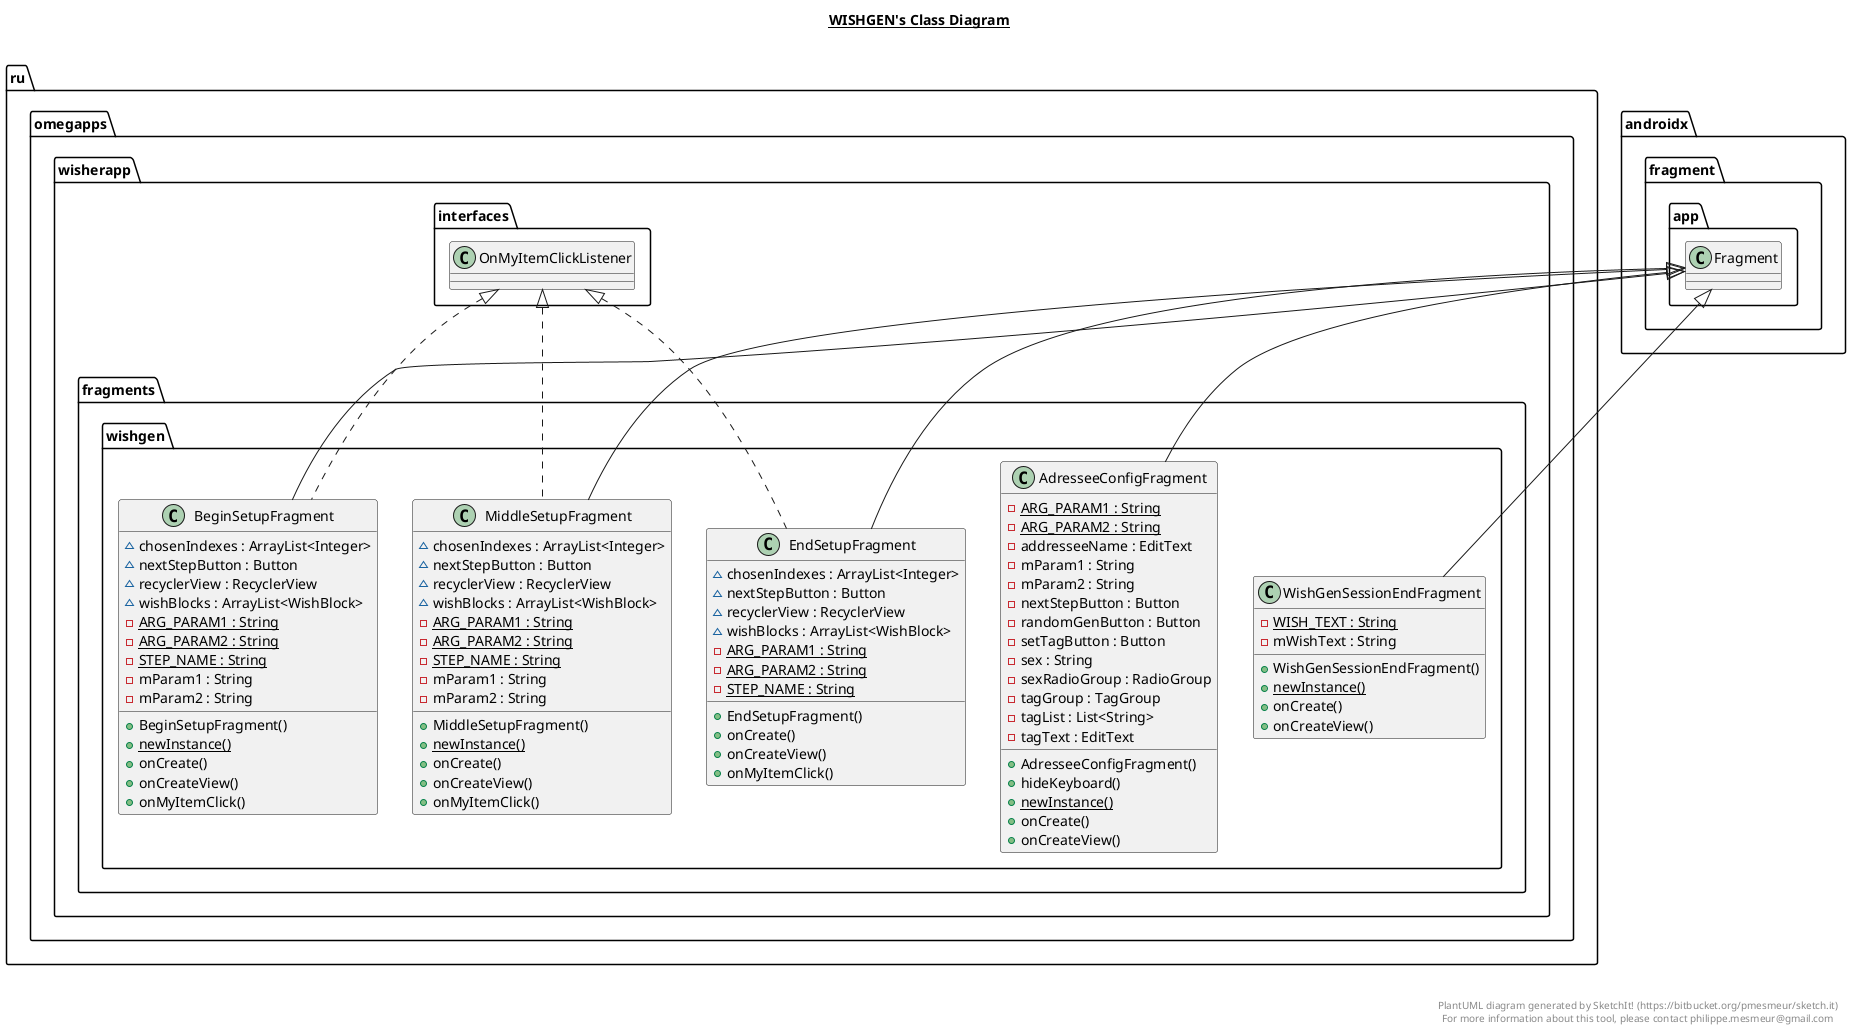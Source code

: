 @startuml

title __WISHGEN's Class Diagram__\n

  namespace ru.omegapps.wisherapp {
    namespace fragments {
      namespace wishgen {
        class ru.omegapps.wisherapp.fragments.wishgen.AdresseeConfigFragment {
            {static} - ARG_PARAM1 : String
            {static} - ARG_PARAM2 : String
            - addresseeName : EditText
            - mParam1 : String
            - mParam2 : String
            - nextStepButton : Button
            - randomGenButton : Button
            - setTagButton : Button
            - sex : String
            - sexRadioGroup : RadioGroup
            - tagGroup : TagGroup
            - tagList : List<String>
            - tagText : EditText
            + AdresseeConfigFragment()
            + hideKeyboard()
            {static} + newInstance()
            + onCreate()
            + onCreateView()
        }
      }
    }
  }
  

  namespace ru.omegapps.wisherapp {
    namespace fragments {
      namespace wishgen {
        class ru.omegapps.wisherapp.fragments.wishgen.BeginSetupFragment {
            ~ chosenIndexes : ArrayList<Integer>
            ~ nextStepButton : Button
            ~ recyclerView : RecyclerView
            ~ wishBlocks : ArrayList<WishBlock>
            {static} - ARG_PARAM1 : String
            {static} - ARG_PARAM2 : String
            {static} - STEP_NAME : String
            - mParam1 : String
            - mParam2 : String
            + BeginSetupFragment()
            {static} + newInstance()
            + onCreate()
            + onCreateView()
            + onMyItemClick()
        }
      }
    }
  }
  

  namespace ru.omegapps.wisherapp {
    namespace fragments {
      namespace wishgen {
        class ru.omegapps.wisherapp.fragments.wishgen.EndSetupFragment {
            ~ chosenIndexes : ArrayList<Integer>
            ~ nextStepButton : Button
            ~ recyclerView : RecyclerView
            ~ wishBlocks : ArrayList<WishBlock>
            {static} - ARG_PARAM1 : String
            {static} - ARG_PARAM2 : String
            {static} - STEP_NAME : String
            + EndSetupFragment()
            + onCreate()
            + onCreateView()
            + onMyItemClick()
        }
      }
    }
  }
  

  namespace ru.omegapps.wisherapp {
    namespace fragments {
      namespace wishgen {
        class ru.omegapps.wisherapp.fragments.wishgen.MiddleSetupFragment {
            ~ chosenIndexes : ArrayList<Integer>
            ~ nextStepButton : Button
            ~ recyclerView : RecyclerView
            ~ wishBlocks : ArrayList<WishBlock>
            {static} - ARG_PARAM1 : String
            {static} - ARG_PARAM2 : String
            {static} - STEP_NAME : String
            - mParam1 : String
            - mParam2 : String
            + MiddleSetupFragment()
            {static} + newInstance()
            + onCreate()
            + onCreateView()
            + onMyItemClick()
        }
      }
    }
  }
  

  namespace ru.omegapps.wisherapp {
    namespace fragments {
      namespace wishgen {
        class ru.omegapps.wisherapp.fragments.wishgen.WishGenSessionEndFragment {
            {static} - WISH_TEXT : String
            - mWishText : String
            + WishGenSessionEndFragment()
            {static} + newInstance()
            + onCreate()
            + onCreateView()
        }
      }
    }
  }
  

  ru.omegapps.wisherapp.fragments.wishgen.AdresseeConfigFragment -up-|> androidx.fragment.app.Fragment
  ru.omegapps.wisherapp.fragments.wishgen.BeginSetupFragment .up.|> ru.omegapps.wisherapp.interfaces.OnMyItemClickListener
  ru.omegapps.wisherapp.fragments.wishgen.BeginSetupFragment -up-|> androidx.fragment.app.Fragment
  ru.omegapps.wisherapp.fragments.wishgen.EndSetupFragment .up.|> ru.omegapps.wisherapp.interfaces.OnMyItemClickListener
  ru.omegapps.wisherapp.fragments.wishgen.EndSetupFragment -up-|> androidx.fragment.app.Fragment
  ru.omegapps.wisherapp.fragments.wishgen.MiddleSetupFragment .up.|> ru.omegapps.wisherapp.interfaces.OnMyItemClickListener
  ru.omegapps.wisherapp.fragments.wishgen.MiddleSetupFragment -up-|> androidx.fragment.app.Fragment
  ru.omegapps.wisherapp.fragments.wishgen.WishGenSessionEndFragment -up-|> androidx.fragment.app.Fragment


right footer


PlantUML diagram generated by SketchIt! (https://bitbucket.org/pmesmeur/sketch.it)
For more information about this tool, please contact philippe.mesmeur@gmail.com
endfooter

@enduml
